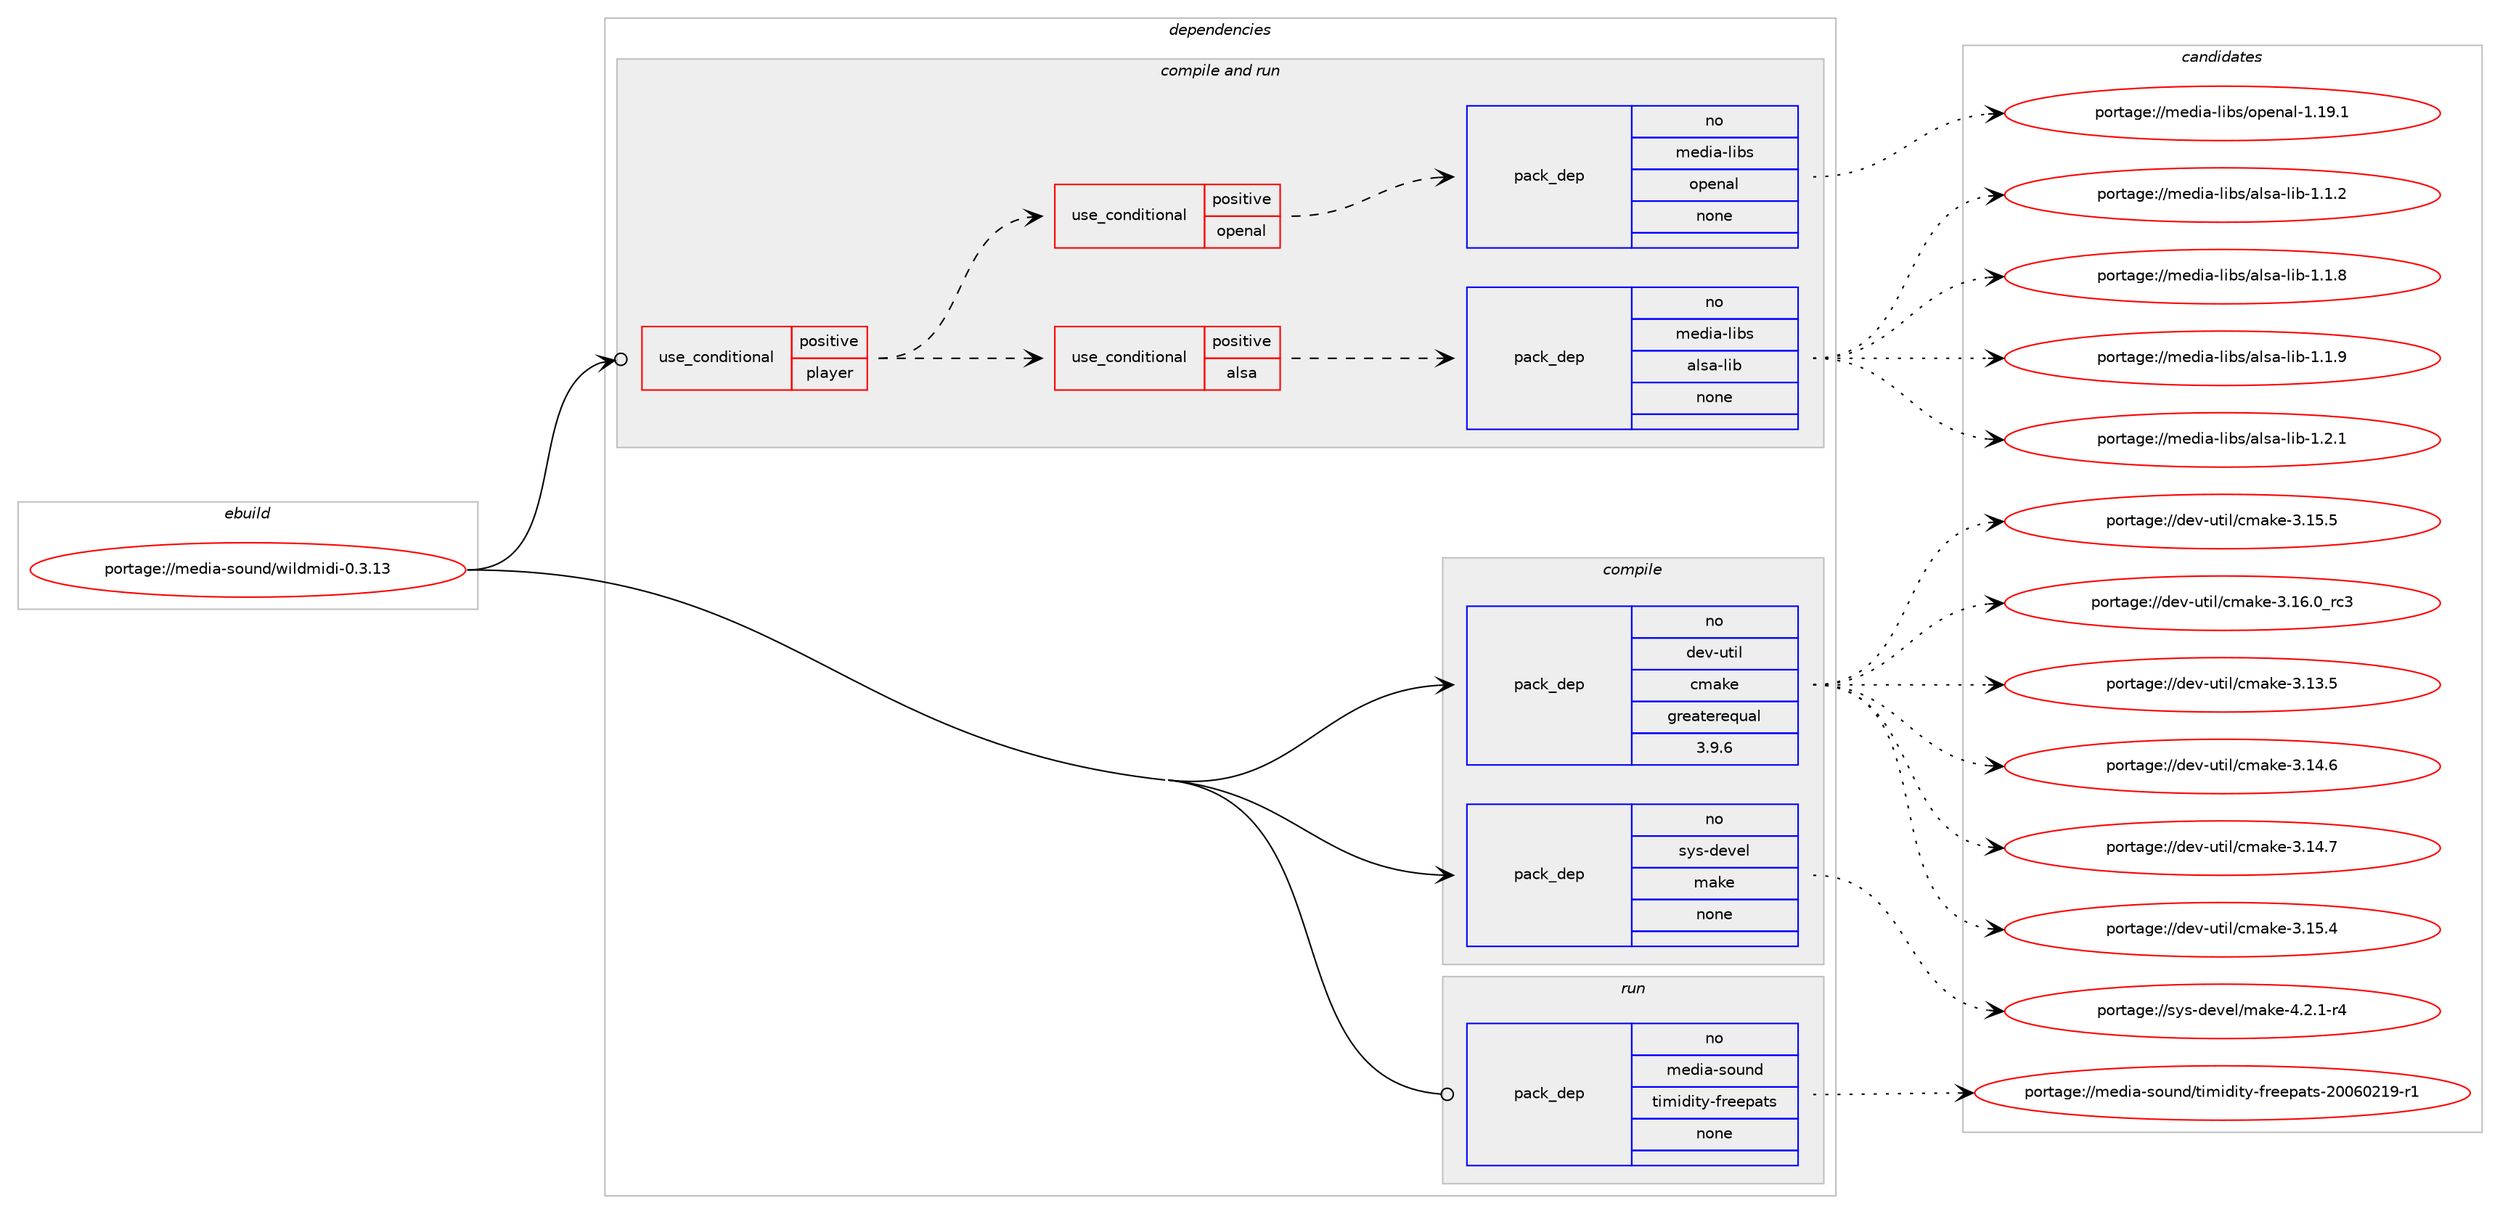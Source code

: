 digraph prolog {

# *************
# Graph options
# *************

newrank=true;
concentrate=true;
compound=true;
graph [rankdir=LR,fontname=Helvetica,fontsize=10,ranksep=1.5];#, ranksep=2.5, nodesep=0.2];
edge  [arrowhead=vee];
node  [fontname=Helvetica,fontsize=10];

# **********
# The ebuild
# **********

subgraph cluster_leftcol {
color=gray;
rank=same;
label=<<i>ebuild</i>>;
id [label="portage://media-sound/wildmidi-0.3.13", color=red, width=4, href="../media-sound/wildmidi-0.3.13.svg"];
}

# ****************
# The dependencies
# ****************

subgraph cluster_midcol {
color=gray;
label=<<i>dependencies</i>>;
subgraph cluster_compile {
fillcolor="#eeeeee";
style=filled;
label=<<i>compile</i>>;
subgraph pack248108 {
dependency337520 [label=<<TABLE BORDER="0" CELLBORDER="1" CELLSPACING="0" CELLPADDING="4" WIDTH="220"><TR><TD ROWSPAN="6" CELLPADDING="30">pack_dep</TD></TR><TR><TD WIDTH="110">no</TD></TR><TR><TD>dev-util</TD></TR><TR><TD>cmake</TD></TR><TR><TD>greaterequal</TD></TR><TR><TD>3.9.6</TD></TR></TABLE>>, shape=none, color=blue];
}
id:e -> dependency337520:w [weight=20,style="solid",arrowhead="vee"];
subgraph pack248109 {
dependency337521 [label=<<TABLE BORDER="0" CELLBORDER="1" CELLSPACING="0" CELLPADDING="4" WIDTH="220"><TR><TD ROWSPAN="6" CELLPADDING="30">pack_dep</TD></TR><TR><TD WIDTH="110">no</TD></TR><TR><TD>sys-devel</TD></TR><TR><TD>make</TD></TR><TR><TD>none</TD></TR><TR><TD></TD></TR></TABLE>>, shape=none, color=blue];
}
id:e -> dependency337521:w [weight=20,style="solid",arrowhead="vee"];
}
subgraph cluster_compileandrun {
fillcolor="#eeeeee";
style=filled;
label=<<i>compile and run</i>>;
subgraph cond83859 {
dependency337522 [label=<<TABLE BORDER="0" CELLBORDER="1" CELLSPACING="0" CELLPADDING="4"><TR><TD ROWSPAN="3" CELLPADDING="10">use_conditional</TD></TR><TR><TD>positive</TD></TR><TR><TD>player</TD></TR></TABLE>>, shape=none, color=red];
subgraph cond83860 {
dependency337523 [label=<<TABLE BORDER="0" CELLBORDER="1" CELLSPACING="0" CELLPADDING="4"><TR><TD ROWSPAN="3" CELLPADDING="10">use_conditional</TD></TR><TR><TD>positive</TD></TR><TR><TD>alsa</TD></TR></TABLE>>, shape=none, color=red];
subgraph pack248110 {
dependency337524 [label=<<TABLE BORDER="0" CELLBORDER="1" CELLSPACING="0" CELLPADDING="4" WIDTH="220"><TR><TD ROWSPAN="6" CELLPADDING="30">pack_dep</TD></TR><TR><TD WIDTH="110">no</TD></TR><TR><TD>media-libs</TD></TR><TR><TD>alsa-lib</TD></TR><TR><TD>none</TD></TR><TR><TD></TD></TR></TABLE>>, shape=none, color=blue];
}
dependency337523:e -> dependency337524:w [weight=20,style="dashed",arrowhead="vee"];
}
dependency337522:e -> dependency337523:w [weight=20,style="dashed",arrowhead="vee"];
subgraph cond83861 {
dependency337525 [label=<<TABLE BORDER="0" CELLBORDER="1" CELLSPACING="0" CELLPADDING="4"><TR><TD ROWSPAN="3" CELLPADDING="10">use_conditional</TD></TR><TR><TD>positive</TD></TR><TR><TD>openal</TD></TR></TABLE>>, shape=none, color=red];
subgraph pack248111 {
dependency337526 [label=<<TABLE BORDER="0" CELLBORDER="1" CELLSPACING="0" CELLPADDING="4" WIDTH="220"><TR><TD ROWSPAN="6" CELLPADDING="30">pack_dep</TD></TR><TR><TD WIDTH="110">no</TD></TR><TR><TD>media-libs</TD></TR><TR><TD>openal</TD></TR><TR><TD>none</TD></TR><TR><TD></TD></TR></TABLE>>, shape=none, color=blue];
}
dependency337525:e -> dependency337526:w [weight=20,style="dashed",arrowhead="vee"];
}
dependency337522:e -> dependency337525:w [weight=20,style="dashed",arrowhead="vee"];
}
id:e -> dependency337522:w [weight=20,style="solid",arrowhead="odotvee"];
}
subgraph cluster_run {
fillcolor="#eeeeee";
style=filled;
label=<<i>run</i>>;
subgraph pack248112 {
dependency337527 [label=<<TABLE BORDER="0" CELLBORDER="1" CELLSPACING="0" CELLPADDING="4" WIDTH="220"><TR><TD ROWSPAN="6" CELLPADDING="30">pack_dep</TD></TR><TR><TD WIDTH="110">no</TD></TR><TR><TD>media-sound</TD></TR><TR><TD>timidity-freepats</TD></TR><TR><TD>none</TD></TR><TR><TD></TD></TR></TABLE>>, shape=none, color=blue];
}
id:e -> dependency337527:w [weight=20,style="solid",arrowhead="odot"];
}
}

# **************
# The candidates
# **************

subgraph cluster_choices {
rank=same;
color=gray;
label=<<i>candidates</i>>;

subgraph choice248108 {
color=black;
nodesep=1;
choiceportage1001011184511711610510847991099710710145514649514653 [label="portage://dev-util/cmake-3.13.5", color=red, width=4,href="../dev-util/cmake-3.13.5.svg"];
choiceportage1001011184511711610510847991099710710145514649524654 [label="portage://dev-util/cmake-3.14.6", color=red, width=4,href="../dev-util/cmake-3.14.6.svg"];
choiceportage1001011184511711610510847991099710710145514649524655 [label="portage://dev-util/cmake-3.14.7", color=red, width=4,href="../dev-util/cmake-3.14.7.svg"];
choiceportage1001011184511711610510847991099710710145514649534652 [label="portage://dev-util/cmake-3.15.4", color=red, width=4,href="../dev-util/cmake-3.15.4.svg"];
choiceportage1001011184511711610510847991099710710145514649534653 [label="portage://dev-util/cmake-3.15.5", color=red, width=4,href="../dev-util/cmake-3.15.5.svg"];
choiceportage1001011184511711610510847991099710710145514649544648951149951 [label="portage://dev-util/cmake-3.16.0_rc3", color=red, width=4,href="../dev-util/cmake-3.16.0_rc3.svg"];
dependency337520:e -> choiceportage1001011184511711610510847991099710710145514649514653:w [style=dotted,weight="100"];
dependency337520:e -> choiceportage1001011184511711610510847991099710710145514649524654:w [style=dotted,weight="100"];
dependency337520:e -> choiceportage1001011184511711610510847991099710710145514649524655:w [style=dotted,weight="100"];
dependency337520:e -> choiceportage1001011184511711610510847991099710710145514649534652:w [style=dotted,weight="100"];
dependency337520:e -> choiceportage1001011184511711610510847991099710710145514649534653:w [style=dotted,weight="100"];
dependency337520:e -> choiceportage1001011184511711610510847991099710710145514649544648951149951:w [style=dotted,weight="100"];
}
subgraph choice248109 {
color=black;
nodesep=1;
choiceportage1151211154510010111810110847109971071014552465046494511452 [label="portage://sys-devel/make-4.2.1-r4", color=red, width=4,href="../sys-devel/make-4.2.1-r4.svg"];
dependency337521:e -> choiceportage1151211154510010111810110847109971071014552465046494511452:w [style=dotted,weight="100"];
}
subgraph choice248110 {
color=black;
nodesep=1;
choiceportage1091011001059745108105981154797108115974510810598454946494650 [label="portage://media-libs/alsa-lib-1.1.2", color=red, width=4,href="../media-libs/alsa-lib-1.1.2.svg"];
choiceportage1091011001059745108105981154797108115974510810598454946494656 [label="portage://media-libs/alsa-lib-1.1.8", color=red, width=4,href="../media-libs/alsa-lib-1.1.8.svg"];
choiceportage1091011001059745108105981154797108115974510810598454946494657 [label="portage://media-libs/alsa-lib-1.1.9", color=red, width=4,href="../media-libs/alsa-lib-1.1.9.svg"];
choiceportage1091011001059745108105981154797108115974510810598454946504649 [label="portage://media-libs/alsa-lib-1.2.1", color=red, width=4,href="../media-libs/alsa-lib-1.2.1.svg"];
dependency337524:e -> choiceportage1091011001059745108105981154797108115974510810598454946494650:w [style=dotted,weight="100"];
dependency337524:e -> choiceportage1091011001059745108105981154797108115974510810598454946494656:w [style=dotted,weight="100"];
dependency337524:e -> choiceportage1091011001059745108105981154797108115974510810598454946494657:w [style=dotted,weight="100"];
dependency337524:e -> choiceportage1091011001059745108105981154797108115974510810598454946504649:w [style=dotted,weight="100"];
}
subgraph choice248111 {
color=black;
nodesep=1;
choiceportage109101100105974510810598115471111121011109710845494649574649 [label="portage://media-libs/openal-1.19.1", color=red, width=4,href="../media-libs/openal-1.19.1.svg"];
dependency337526:e -> choiceportage109101100105974510810598115471111121011109710845494649574649:w [style=dotted,weight="100"];
}
subgraph choice248112 {
color=black;
nodesep=1;
choiceportage10910110010597451151111171101004711610510910510010511612145102114101101112971161154550484854485049574511449 [label="portage://media-sound/timidity-freepats-20060219-r1", color=red, width=4,href="../media-sound/timidity-freepats-20060219-r1.svg"];
dependency337527:e -> choiceportage10910110010597451151111171101004711610510910510010511612145102114101101112971161154550484854485049574511449:w [style=dotted,weight="100"];
}
}

}
